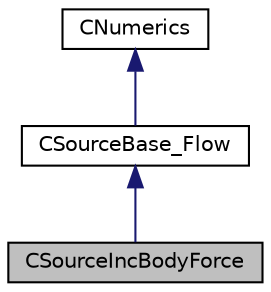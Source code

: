 digraph "CSourceIncBodyForce"
{
 // LATEX_PDF_SIZE
  edge [fontname="Helvetica",fontsize="10",labelfontname="Helvetica",labelfontsize="10"];
  node [fontname="Helvetica",fontsize="10",shape=record];
  Node1 [label="CSourceIncBodyForce",height=0.2,width=0.4,color="black", fillcolor="grey75", style="filled", fontcolor="black",tooltip="Class for the source term integration of a body force in the incompressible solver."];
  Node2 -> Node1 [dir="back",color="midnightblue",fontsize="10",style="solid",fontname="Helvetica"];
  Node2 [label="CSourceBase_Flow",height=0.2,width=0.4,color="black", fillcolor="white", style="filled",URL="$classCSourceBase__Flow.html",tooltip="Intermediate source term class to allocate the internally stored residual and Jacobian...."];
  Node3 -> Node2 [dir="back",color="midnightblue",fontsize="10",style="solid",fontname="Helvetica"];
  Node3 [label="CNumerics",height=0.2,width=0.4,color="black", fillcolor="white", style="filled",URL="$classCNumerics.html",tooltip="Class for defining the numerical methods."];
}
